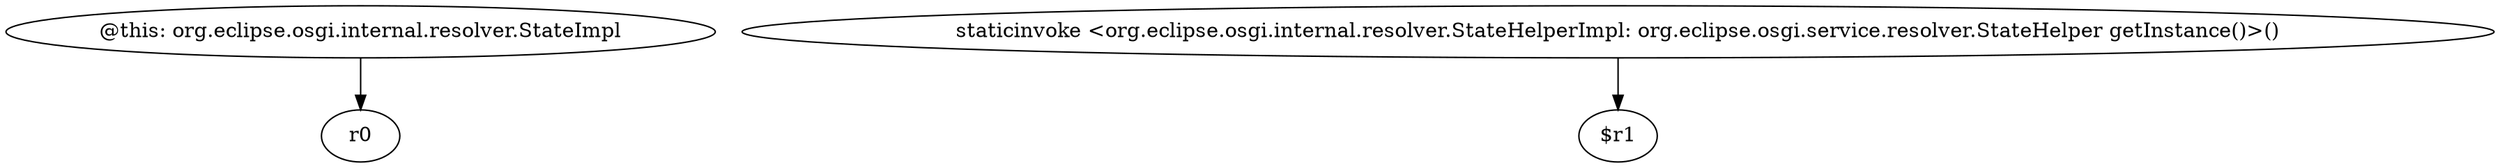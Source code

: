 digraph g {
0[label="@this: org.eclipse.osgi.internal.resolver.StateImpl"]
1[label="r0"]
0->1[label=""]
2[label="staticinvoke <org.eclipse.osgi.internal.resolver.StateHelperImpl: org.eclipse.osgi.service.resolver.StateHelper getInstance()>()"]
3[label="$r1"]
2->3[label=""]
}